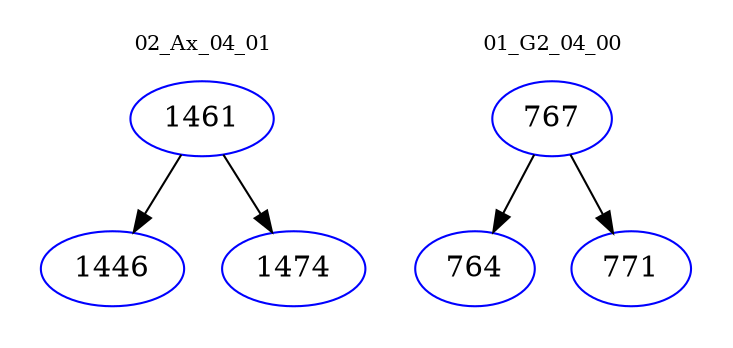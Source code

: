 digraph{
subgraph cluster_0 {
color = white
label = "02_Ax_04_01";
fontsize=10;
T0_1461 [label="1461", color="blue"]
T0_1461 -> T0_1446 [color="black"]
T0_1446 [label="1446", color="blue"]
T0_1461 -> T0_1474 [color="black"]
T0_1474 [label="1474", color="blue"]
}
subgraph cluster_1 {
color = white
label = "01_G2_04_00";
fontsize=10;
T1_767 [label="767", color="blue"]
T1_767 -> T1_764 [color="black"]
T1_764 [label="764", color="blue"]
T1_767 -> T1_771 [color="black"]
T1_771 [label="771", color="blue"]
}
}
